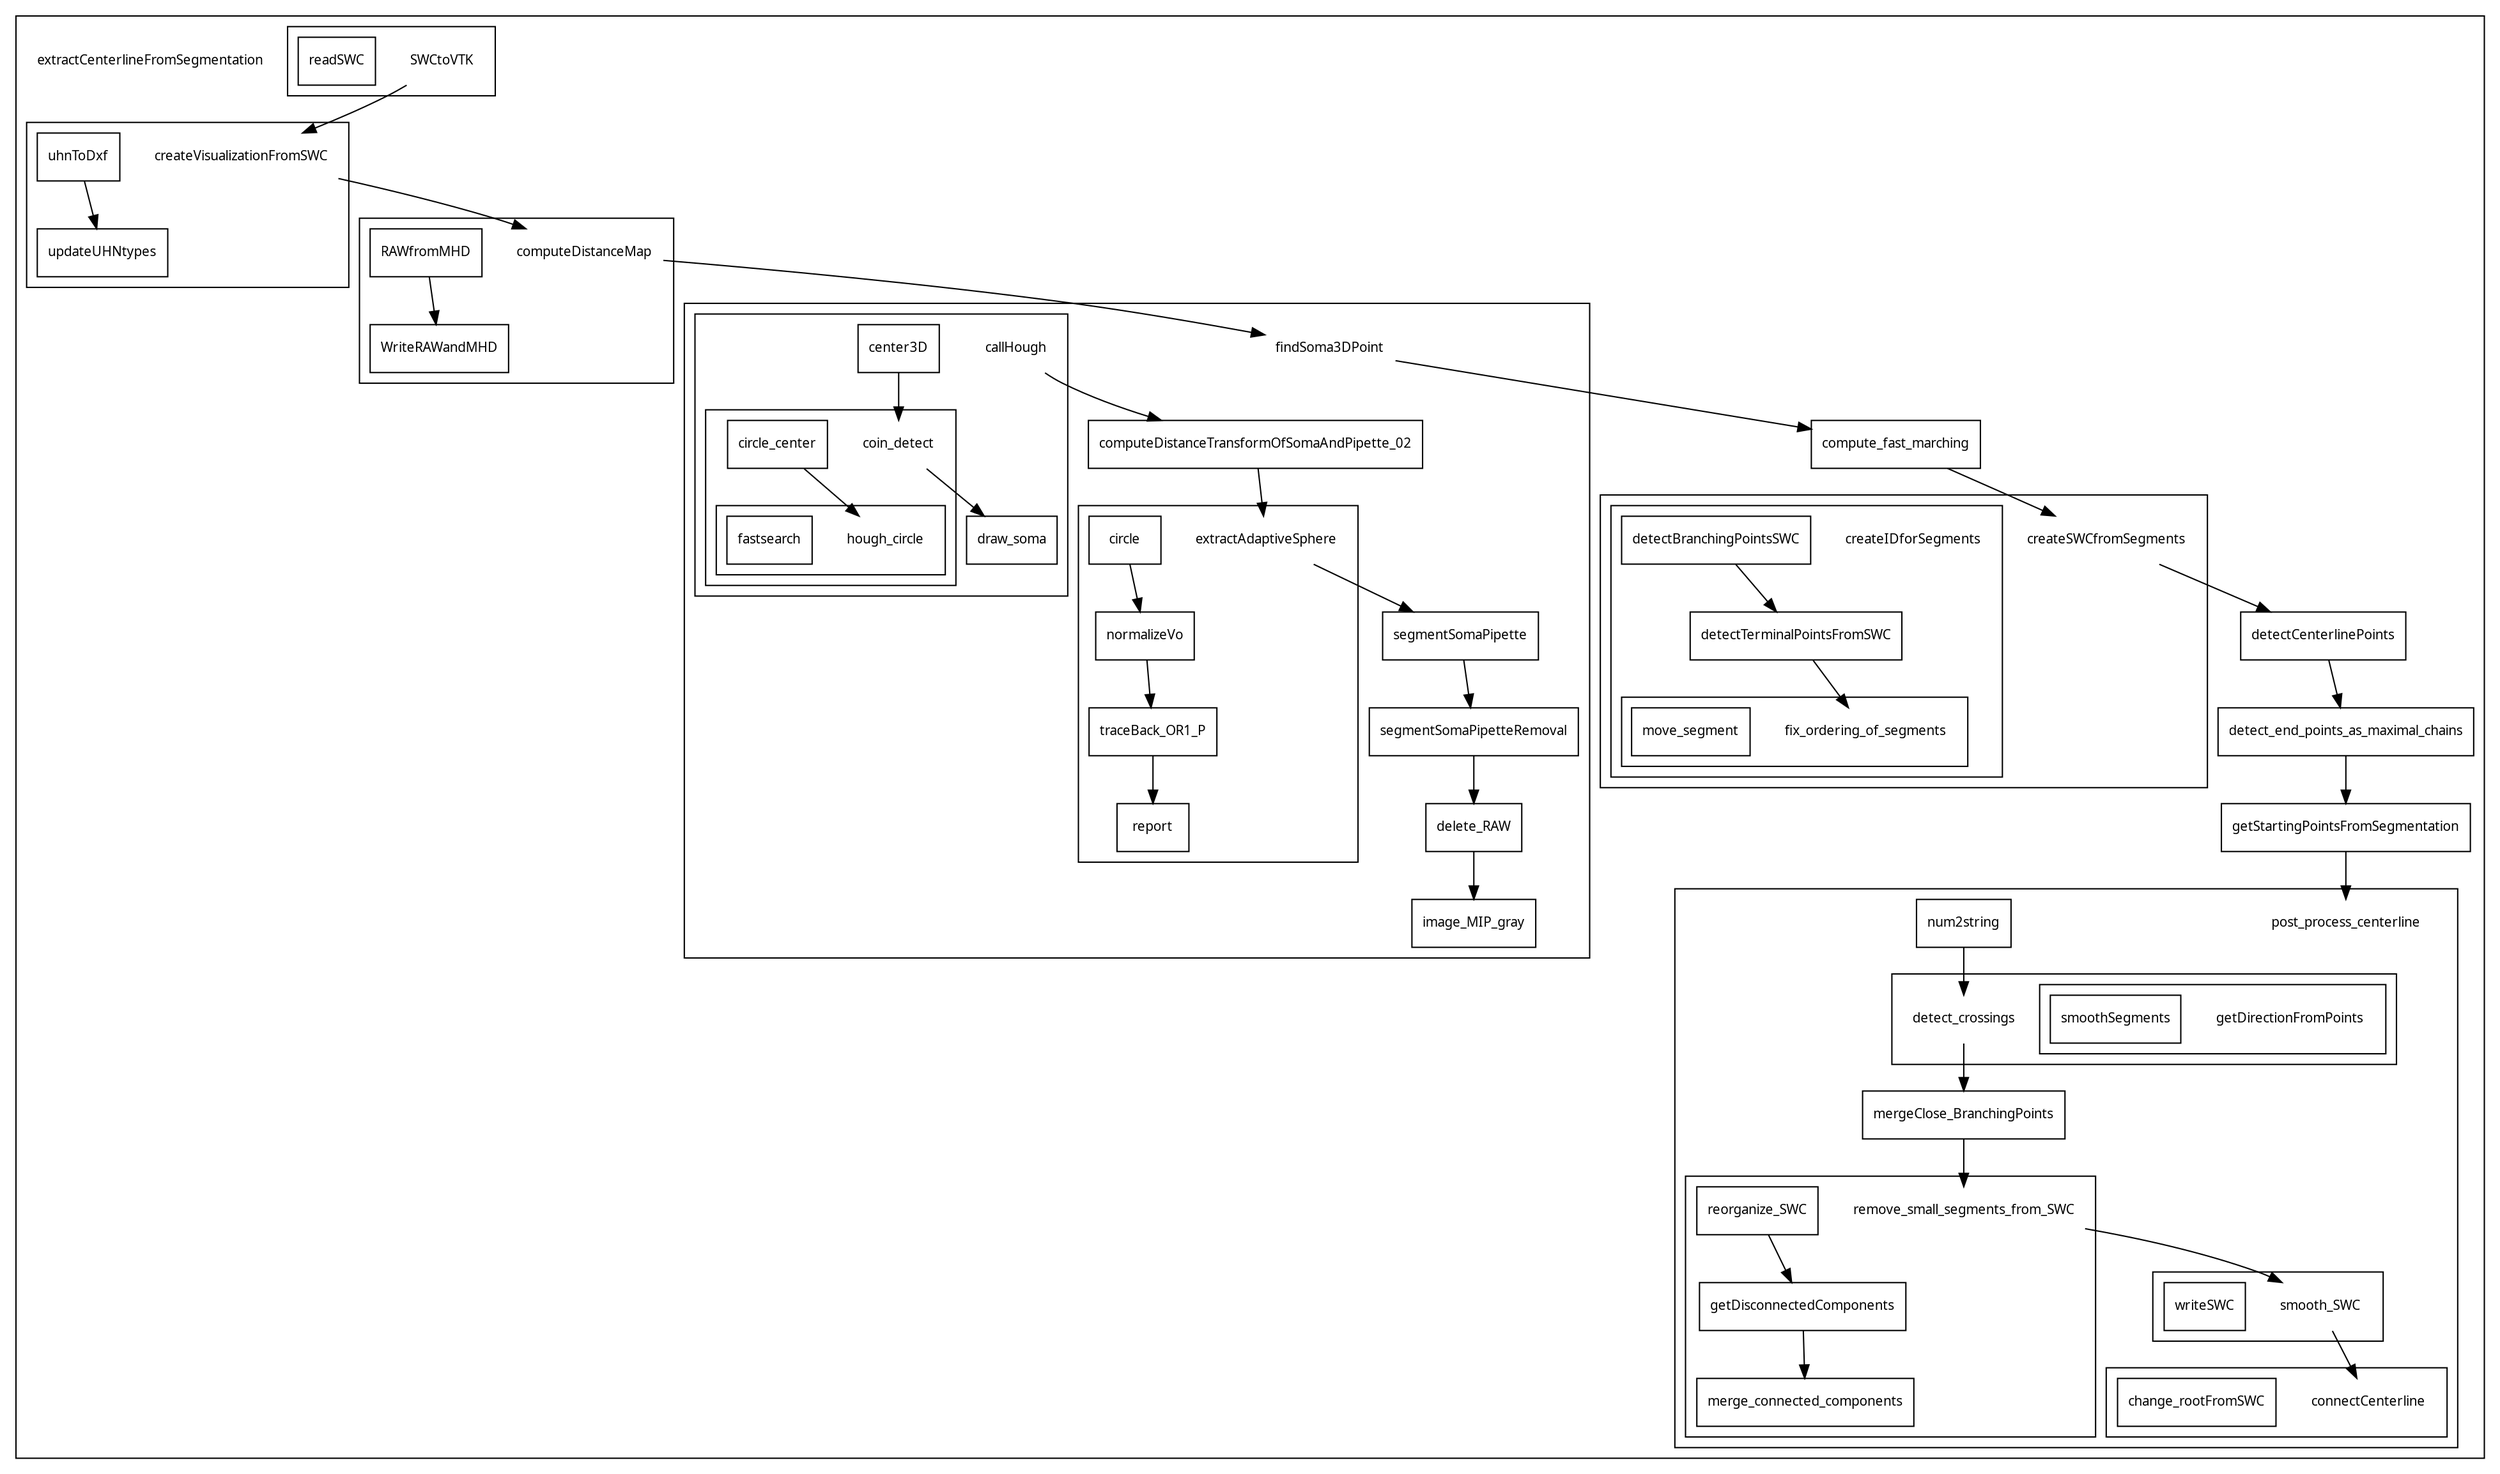 digraph Registration {
	graph [fontsize=10 fontname="Verdana" compound=true];
	node [shape=rect fontsize=10 fontname="Verdana"];

	subgraph cluster_extractCenterlineFromSegmentation {
		extractCenterlineFromSegmentation [shape=none]; label = "";
		SWCtoVTK ->
		createVisualizationFromSWC ->
		computeDistanceMap ->
		findSoma3DPoint ->
		compute_fast_marching ->
		createSWCfromSegments ->
		detectCenterlinePoints ->
		detect_end_points_as_maximal_chains ->
		getStartingPointsFromSegmentation ->
		post_process_centerline

		subgraph cluster_SWCtoVTK {
			SWCtoVTK [shape=none]; label = "";
			readSWC
		}
		subgraph cluster_createVisualizationFromSWC {
			createVisualizationFromSWC [shape=none]; label = "";
			uhnToDxf ->
			updateUHNtypes
		}
		subgraph cluster_computeDistanceMap {
			computeDistanceMap [shape=none]; label = "";
			RAWfromMHD ->
			WriteRAWandMHD
		}
		subgraph cluster_findSoma3DPoint {
			findSoma3DPoint [shape=none]; label = "";
			callHough ->
			computeDistanceTransformOfSomaAndPipette_02 ->
			extractAdaptiveSphere ->
			segmentSomaPipette ->
			segmentSomaPipetteRemoval ->
			delete_RAW ->
			image_MIP_gray


			subgraph cluster_callHough {
				callHough [shape=none]; label = "";
				center3D ->
				coin_detect ->
				draw_soma

				subgraph cluster_coin_detect {
					coin_detect [shape=none]; label = "";
					circle_center ->
					hough_circle

					subgraph cluster_hough_circle {
						hough_circle [shape=none]; label = "";
						fastsearch
					}
				}
			}

			subgraph cluster_extractAdaptiveSphere {
				extractAdaptiveSphere [shape=none]; label = "";
				circle ->
				normalizeVo ->
				traceBack_OR1_P ->
				report
			}
		}

		subgraph cluster_createSWCfromSegments {
			createSWCfromSegments [shape=none]; label = "";
			subgraph cluster_createIDforSegments {
				createIDforSegments [shape=none]; label = "";
				detectBranchingPointsSWC ->
				detectTerminalPointsFromSWC ->
				fix_ordering_of_segments

				subgraph cluster_fix_ordering_of_segments {
					fix_ordering_of_segments [shape=none]; label = "";
					move_segment
				}
			}

		}
		subgraph cluster_post_process_centerline {
			post_process_centerline [shape=none]; label = "";
			num2string ->
			detect_crossings ->
			mergeClose_BranchingPoints ->
			remove_small_segments_from_SWC ->
			smooth_SWC ->
			connectCenterline

			subgraph cluster_detect_crossings {
				detect_crossings [shape=none]; label = "";
				subgraph cluster_getDirectionFromPoints {
					getDirectionFromPoints [shape=none]; label = "";
					smoothSegments
				}
			}
			subgraph cluster_remove_small_segments_from_SWC {
				remove_small_segments_from_SWC [shape=none]; label = "";
				reorganize_SWC ->
					getDisconnectedComponents ->
					merge_connected_components
			}
			subgraph cluster_smooth_SWC {
				smooth_SWC [shape=none]; label = "";
				writeSWC
			}
			subgraph cluster_connectCenterline {
				connectCenterline [shape=none]; label = "";
				change_rootFromSWC
			}
		}
	}
}
/*
	subgraph cluster_ {
		[shape=none]; label = "";
	}
*/
